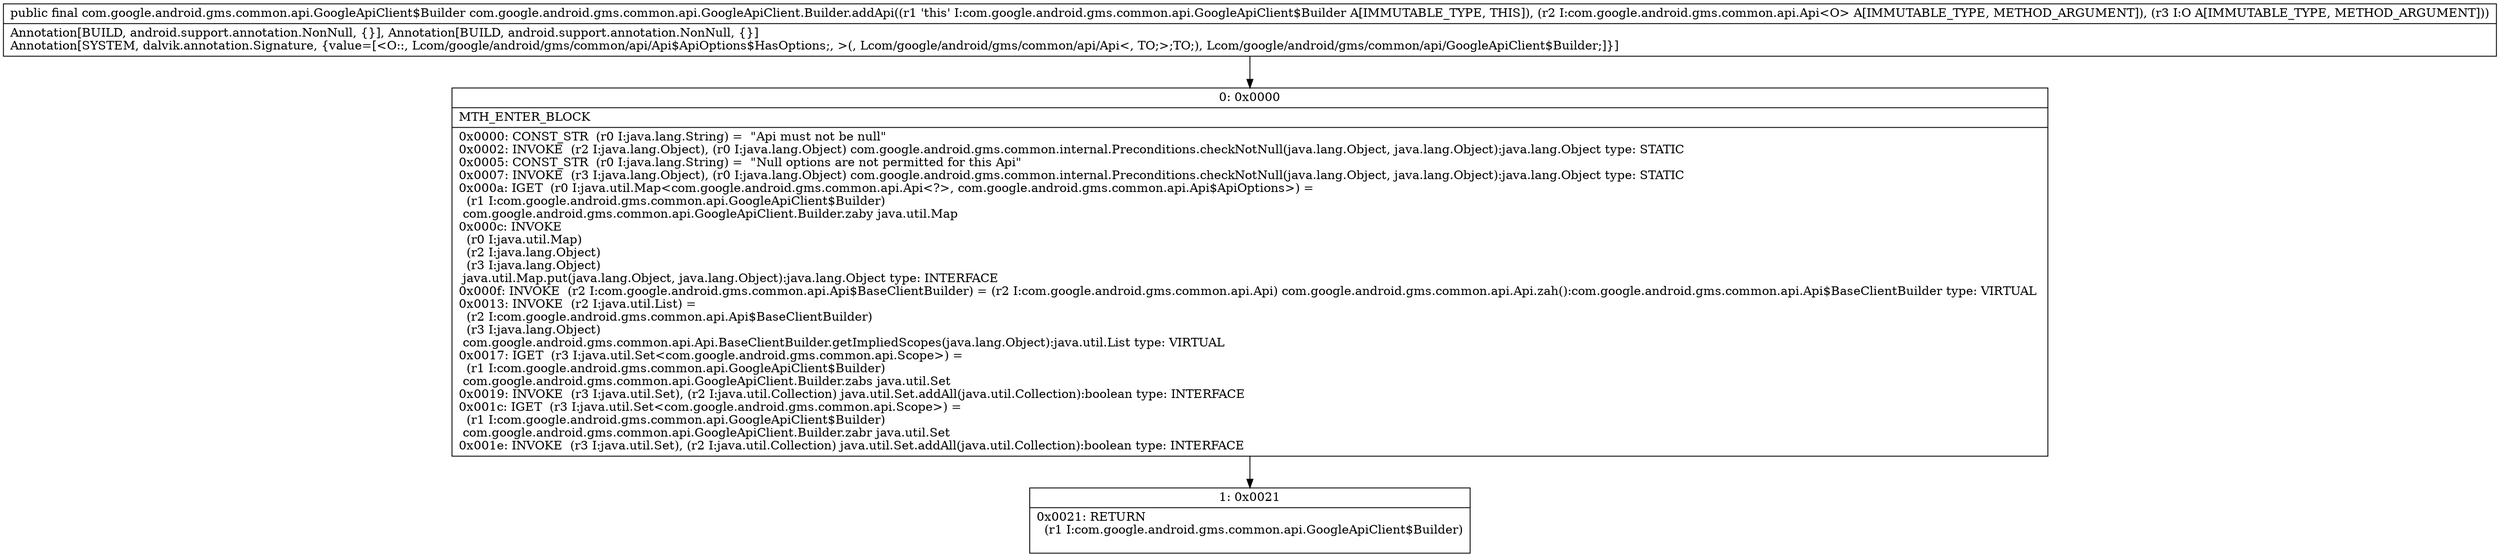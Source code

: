 digraph "CFG forcom.google.android.gms.common.api.GoogleApiClient.Builder.addApi(Lcom\/google\/android\/gms\/common\/api\/Api;Lcom\/google\/android\/gms\/common\/api\/Api$ApiOptions$HasOptions;)Lcom\/google\/android\/gms\/common\/api\/GoogleApiClient$Builder;" {
Node_0 [shape=record,label="{0\:\ 0x0000|MTH_ENTER_BLOCK\l|0x0000: CONST_STR  (r0 I:java.lang.String) =  \"Api must not be null\" \l0x0002: INVOKE  (r2 I:java.lang.Object), (r0 I:java.lang.Object) com.google.android.gms.common.internal.Preconditions.checkNotNull(java.lang.Object, java.lang.Object):java.lang.Object type: STATIC \l0x0005: CONST_STR  (r0 I:java.lang.String) =  \"Null options are not permitted for this Api\" \l0x0007: INVOKE  (r3 I:java.lang.Object), (r0 I:java.lang.Object) com.google.android.gms.common.internal.Preconditions.checkNotNull(java.lang.Object, java.lang.Object):java.lang.Object type: STATIC \l0x000a: IGET  (r0 I:java.util.Map\<com.google.android.gms.common.api.Api\<?\>, com.google.android.gms.common.api.Api$ApiOptions\>) = \l  (r1 I:com.google.android.gms.common.api.GoogleApiClient$Builder)\l com.google.android.gms.common.api.GoogleApiClient.Builder.zaby java.util.Map \l0x000c: INVOKE  \l  (r0 I:java.util.Map)\l  (r2 I:java.lang.Object)\l  (r3 I:java.lang.Object)\l java.util.Map.put(java.lang.Object, java.lang.Object):java.lang.Object type: INTERFACE \l0x000f: INVOKE  (r2 I:com.google.android.gms.common.api.Api$BaseClientBuilder) = (r2 I:com.google.android.gms.common.api.Api) com.google.android.gms.common.api.Api.zah():com.google.android.gms.common.api.Api$BaseClientBuilder type: VIRTUAL \l0x0013: INVOKE  (r2 I:java.util.List) = \l  (r2 I:com.google.android.gms.common.api.Api$BaseClientBuilder)\l  (r3 I:java.lang.Object)\l com.google.android.gms.common.api.Api.BaseClientBuilder.getImpliedScopes(java.lang.Object):java.util.List type: VIRTUAL \l0x0017: IGET  (r3 I:java.util.Set\<com.google.android.gms.common.api.Scope\>) = \l  (r1 I:com.google.android.gms.common.api.GoogleApiClient$Builder)\l com.google.android.gms.common.api.GoogleApiClient.Builder.zabs java.util.Set \l0x0019: INVOKE  (r3 I:java.util.Set), (r2 I:java.util.Collection) java.util.Set.addAll(java.util.Collection):boolean type: INTERFACE \l0x001c: IGET  (r3 I:java.util.Set\<com.google.android.gms.common.api.Scope\>) = \l  (r1 I:com.google.android.gms.common.api.GoogleApiClient$Builder)\l com.google.android.gms.common.api.GoogleApiClient.Builder.zabr java.util.Set \l0x001e: INVOKE  (r3 I:java.util.Set), (r2 I:java.util.Collection) java.util.Set.addAll(java.util.Collection):boolean type: INTERFACE \l}"];
Node_1 [shape=record,label="{1\:\ 0x0021|0x0021: RETURN  \l  (r1 I:com.google.android.gms.common.api.GoogleApiClient$Builder)\l \l}"];
MethodNode[shape=record,label="{public final com.google.android.gms.common.api.GoogleApiClient$Builder com.google.android.gms.common.api.GoogleApiClient.Builder.addApi((r1 'this' I:com.google.android.gms.common.api.GoogleApiClient$Builder A[IMMUTABLE_TYPE, THIS]), (r2 I:com.google.android.gms.common.api.Api\<O\> A[IMMUTABLE_TYPE, METHOD_ARGUMENT]), (r3 I:O A[IMMUTABLE_TYPE, METHOD_ARGUMENT]))  | Annotation[BUILD, android.support.annotation.NonNull, \{\}], Annotation[BUILD, android.support.annotation.NonNull, \{\}]\lAnnotation[SYSTEM, dalvik.annotation.Signature, \{value=[\<O::, Lcom\/google\/android\/gms\/common\/api\/Api$ApiOptions$HasOptions;, \>(, Lcom\/google\/android\/gms\/common\/api\/Api\<, TO;\>;TO;), Lcom\/google\/android\/gms\/common\/api\/GoogleApiClient$Builder;]\}]\l}"];
MethodNode -> Node_0;
Node_0 -> Node_1;
}

